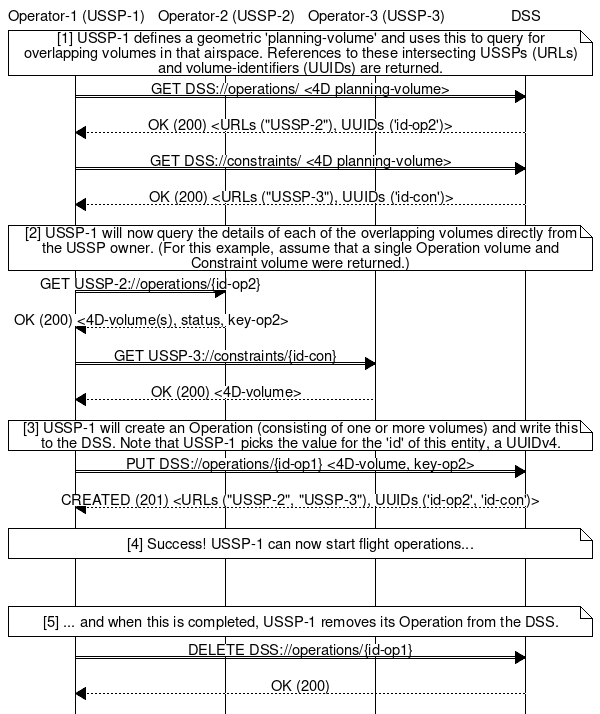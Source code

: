 # Copyright Amazon.com Inc. or its affiliates.
msc {
    a [label="Operator-1 (USSP-1)"],b [label="Operator-2 (USSP-2)"],c [label="Operator-3 (USSP-3)"],d [label="DSS"];

    a note d [label="[1] USSP-1 defines a geometric 'planning-volume' and uses this to query for overlapping volumes in that airspace. References to these intersecting USSPs (URLs) and volume-identifiers (UUIDs) are returned."];

    a:>d [label="GET DSS://operations/ <4D planning-volume>"];
    a<<d [label="OK (200) <URLs (\"USSP-2\"), UUIDs ('id-op2')>"];

    a:>d [label="GET DSS://constraints/ <4D planning-volume>"];
    a<<d [label="OK (200) <URLs (\"USSP-3\"), UUIDs ('id-con')>"];

    a note d [label="[2] USSP-1 will now query the details of each of the overlapping volumes directly from the USSP owner. (For this example, assume that a single Operation volume and Constraint volume were returned.)"];

    a:>b [label="GET USSP-2://operations/{id-op2}"];
    a<<b [label="OK (200) <4D-volume(s), status, key-op2>"];

    a:>c [label="GET USSP-3://constraints/{id-con}"];
    a<<c [label="OK (200) <4D-volume>"];

    a note d [label="[3] USSP-1 will create an Operation (consisting of one or more volumes) and write this to the DSS. Note that USSP-1 picks the value for the 'id' of this entity, a UUIDv4."];

    a:>d [label="PUT DSS://operations/{id-op1} <4D-volume, key-op2>"];
    a<<d [label="CREATED (201) <URLs (\"USSP-2\", \"USSP-3\"), UUIDs ('id-op2', 'id-con')>"];

    a note d [label="[4] Success! USSP-1 can now start flight operations..."];
    |||;
    |||;
    a note d [label="[5] ... and when this is completed, USSP-1 removes its Operation from the DSS."];

    a:>d [label="DELETE DSS://operations/{id-op1}"];
    a<<d [label="OK (200)"];
}
